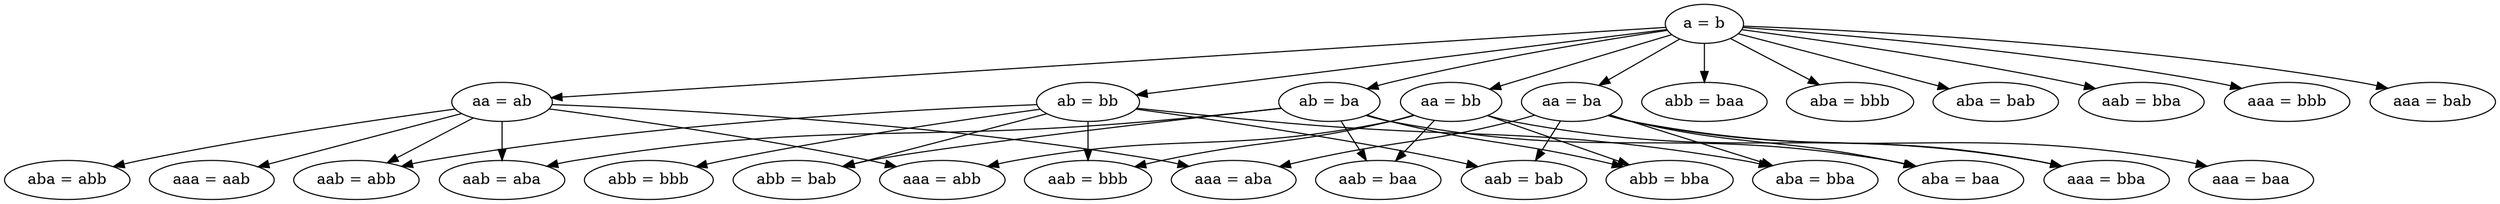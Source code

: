 digraph finite_state_machine {
	rankdir=TB;
	node [shape = ellipse];
	"aa = ab" -> "aba = abb"
	"aa = ab" -> "aab = abb"
	"aa = ab" -> "aab = aba"
	"aa = ab" -> "aaa = abb"
	"aa = ab" -> "aaa = aba"
	"aa = ab" -> "aaa = aab"
	"ab = bb" -> "abb = bbb"
	"ab = bb" -> "abb = bab"
	"ab = bb" -> "aba = bba"
	"ab = bb" -> "aab = bbb"
	"ab = bb" -> "aab = bab"
	"ab = bb" -> "aab = abb"
	"ab = ba" -> "abb = bba"
	"ab = ba" -> "abb = bab"
	"ab = ba" -> "aba = baa"
	"ab = ba" -> "aab = baa"
	"ab = ba" -> "aab = aba"
	"aa = bb" -> "abb = bba"
	"aa = bb" -> "aab = bbb"
	"aa = bb" -> "aab = baa"
	"aa = bb" -> "aaa = bba"
	"aa = bb" -> "aaa = abb"
	"a = b" -> "abb = baa"
	"a = b" -> "aba = bbb"
	"a = b" -> "aba = bab"
	"a = b" -> "ab = bb"
	"a = b" -> "ab = ba"
	"a = b" -> "aab = bba"
	"a = b" -> "aaa = bbb"
	"a = b" -> "aaa = bab"
	"a = b" -> "aa = bb"
	"a = b" -> "aa = ba"
	"a = b" -> "aa = ab"
	"aa = ba" -> "aba = bba"
	"aa = ba" -> "aba = baa"
	"aa = ba" -> "aab = bab"
	"aa = ba" -> "aaa = bba"
	"aa = ba" -> "aaa = baa"
	"aa = ba" -> "aaa = aba"
}